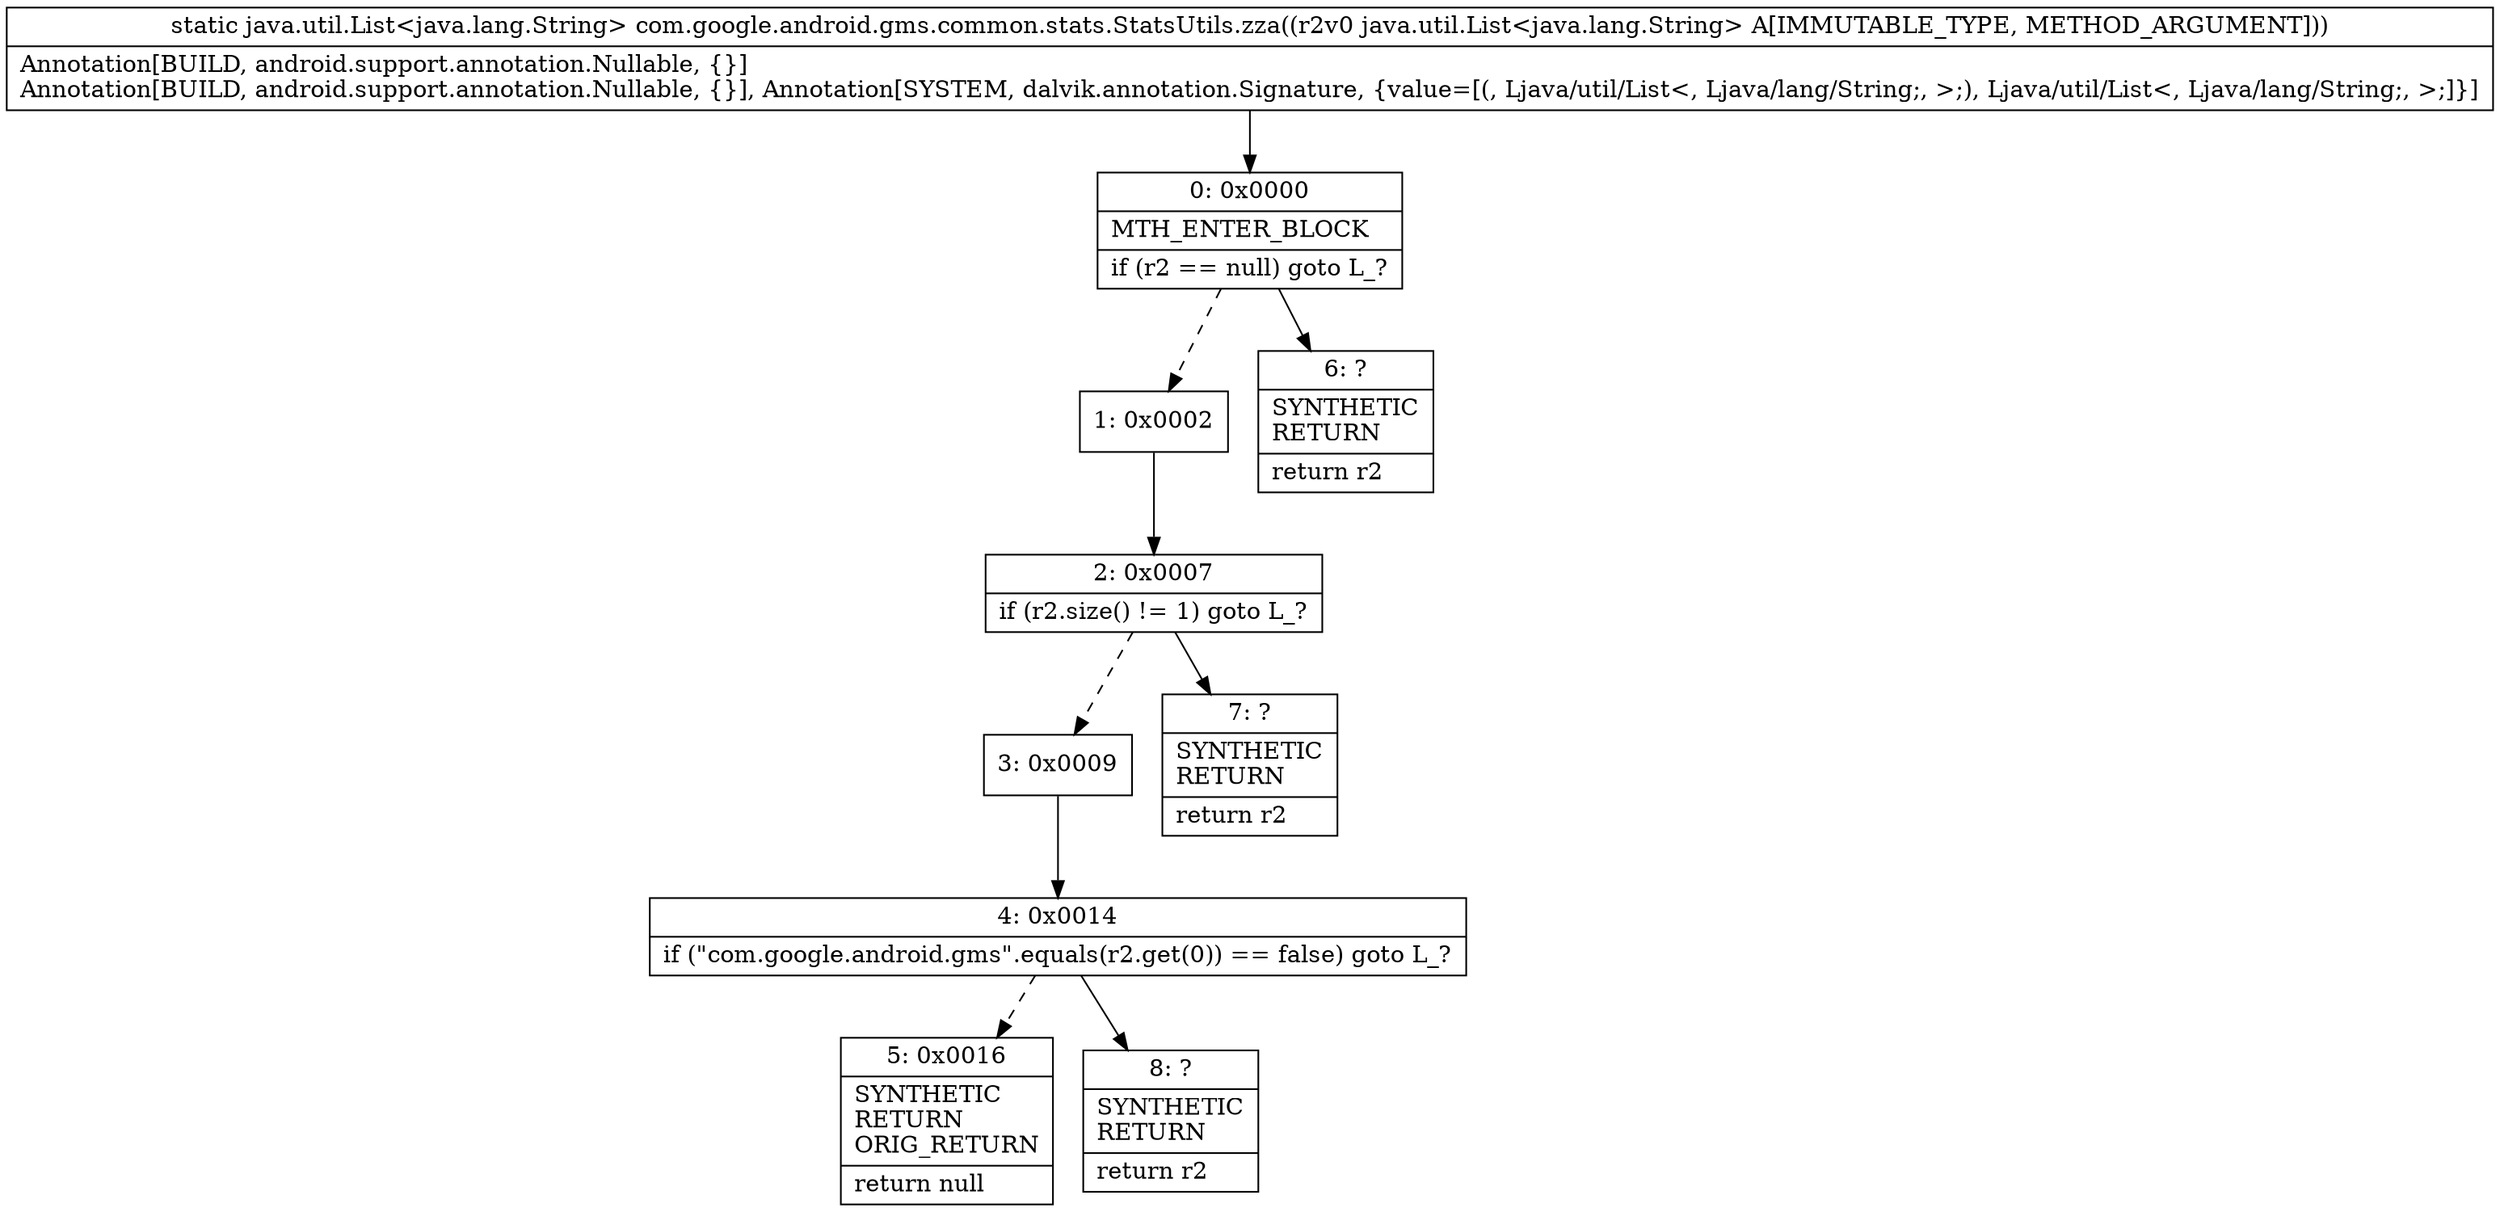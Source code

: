 digraph "CFG forcom.google.android.gms.common.stats.StatsUtils.zza(Ljava\/util\/List;)Ljava\/util\/List;" {
Node_0 [shape=record,label="{0\:\ 0x0000|MTH_ENTER_BLOCK\l|if (r2 == null) goto L_?\l}"];
Node_1 [shape=record,label="{1\:\ 0x0002}"];
Node_2 [shape=record,label="{2\:\ 0x0007|if (r2.size() != 1) goto L_?\l}"];
Node_3 [shape=record,label="{3\:\ 0x0009}"];
Node_4 [shape=record,label="{4\:\ 0x0014|if (\"com.google.android.gms\".equals(r2.get(0)) == false) goto L_?\l}"];
Node_5 [shape=record,label="{5\:\ 0x0016|SYNTHETIC\lRETURN\lORIG_RETURN\l|return null\l}"];
Node_6 [shape=record,label="{6\:\ ?|SYNTHETIC\lRETURN\l|return r2\l}"];
Node_7 [shape=record,label="{7\:\ ?|SYNTHETIC\lRETURN\l|return r2\l}"];
Node_8 [shape=record,label="{8\:\ ?|SYNTHETIC\lRETURN\l|return r2\l}"];
MethodNode[shape=record,label="{static java.util.List\<java.lang.String\> com.google.android.gms.common.stats.StatsUtils.zza((r2v0 java.util.List\<java.lang.String\> A[IMMUTABLE_TYPE, METHOD_ARGUMENT]))  | Annotation[BUILD, android.support.annotation.Nullable, \{\}]\lAnnotation[BUILD, android.support.annotation.Nullable, \{\}], Annotation[SYSTEM, dalvik.annotation.Signature, \{value=[(, Ljava\/util\/List\<, Ljava\/lang\/String;, \>;), Ljava\/util\/List\<, Ljava\/lang\/String;, \>;]\}]\l}"];
MethodNode -> Node_0;
Node_0 -> Node_1[style=dashed];
Node_0 -> Node_6;
Node_1 -> Node_2;
Node_2 -> Node_3[style=dashed];
Node_2 -> Node_7;
Node_3 -> Node_4;
Node_4 -> Node_5[style=dashed];
Node_4 -> Node_8;
}

